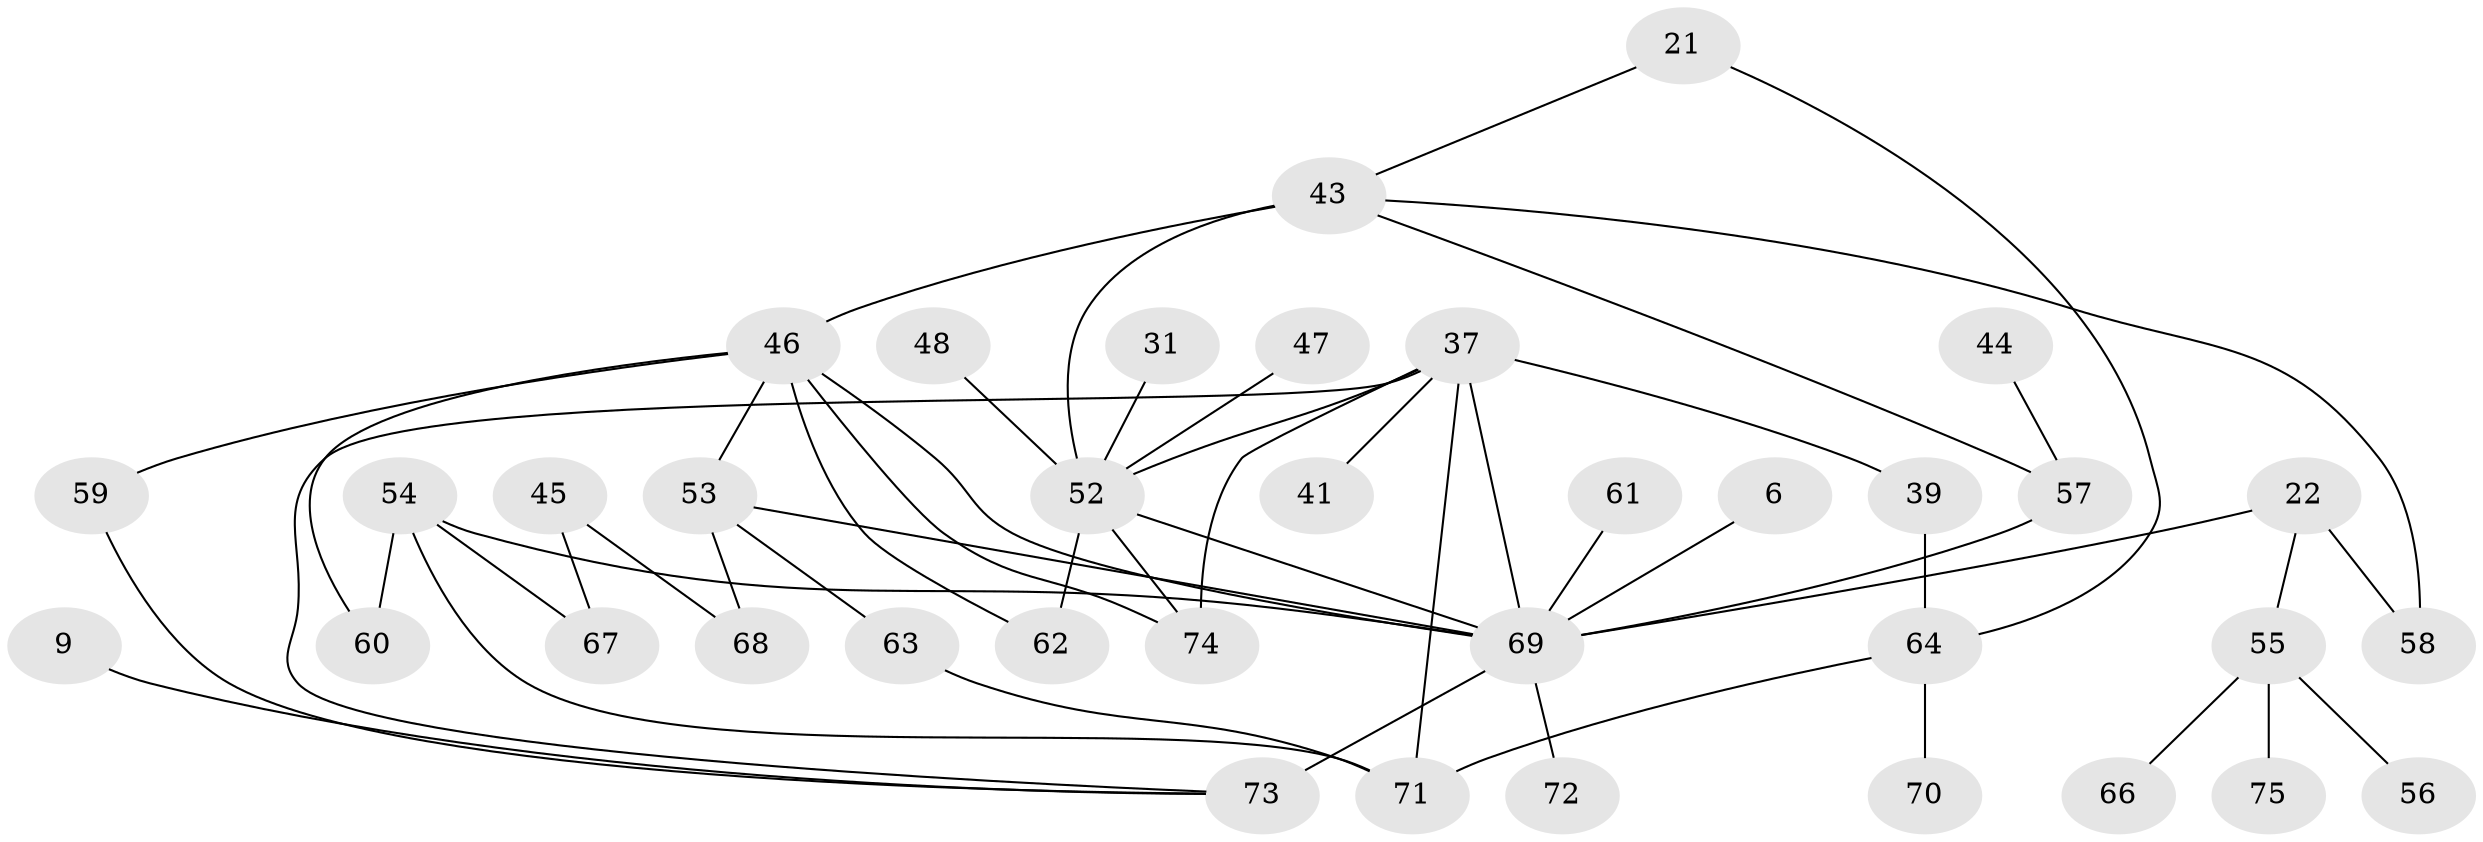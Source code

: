 // original degree distribution, {5: 0.08, 8: 0.013333333333333334, 6: 0.04, 3: 0.22666666666666666, 9: 0.013333333333333334, 1: 0.26666666666666666, 4: 0.13333333333333333, 2: 0.22666666666666666}
// Generated by graph-tools (version 1.1) at 2025/40/03/09/25 04:40:59]
// undirected, 37 vertices, 52 edges
graph export_dot {
graph [start="1"]
  node [color=gray90,style=filled];
  6;
  9;
  21;
  22 [super="+11+18"];
  31;
  37 [super="+2"];
  39;
  41;
  43 [super="+13"];
  44;
  45;
  46 [super="+19"];
  47;
  48;
  52 [super="+25+29+36+24"];
  53;
  54 [super="+33"];
  55;
  56;
  57 [super="+20+32"];
  58;
  59 [super="+42"];
  60;
  61;
  62 [super="+23"];
  63;
  64 [super="+17"];
  66;
  67 [super="+35"];
  68;
  69 [super="+34+50"];
  70;
  71 [super="+8"];
  72;
  73 [super="+27+65"];
  74 [super="+51"];
  75;
  6 -- 69;
  9 -- 73;
  21 -- 43;
  21 -- 64;
  22 -- 55;
  22 -- 58;
  22 -- 69 [weight=2];
  31 -- 52;
  37 -- 71 [weight=2];
  37 -- 74 [weight=2];
  37 -- 39;
  37 -- 41;
  37 -- 73;
  37 -- 69;
  37 -- 52;
  39 -- 64;
  43 -- 58;
  43 -- 46;
  43 -- 57;
  43 -- 52 [weight=2];
  44 -- 57;
  45 -- 68;
  45 -- 67;
  46 -- 59 [weight=2];
  46 -- 53;
  46 -- 60;
  46 -- 62;
  46 -- 74;
  46 -- 69 [weight=3];
  47 -- 52;
  48 -- 52;
  52 -- 62;
  52 -- 74;
  52 -- 69 [weight=2];
  53 -- 63;
  53 -- 68;
  53 -- 69;
  54 -- 60;
  54 -- 71;
  54 -- 67;
  54 -- 69 [weight=2];
  55 -- 56;
  55 -- 66;
  55 -- 75;
  57 -- 69 [weight=2];
  59 -- 73 [weight=2];
  61 -- 69;
  63 -- 71;
  64 -- 70;
  64 -- 71;
  69 -- 73 [weight=5];
  69 -- 72;
}
